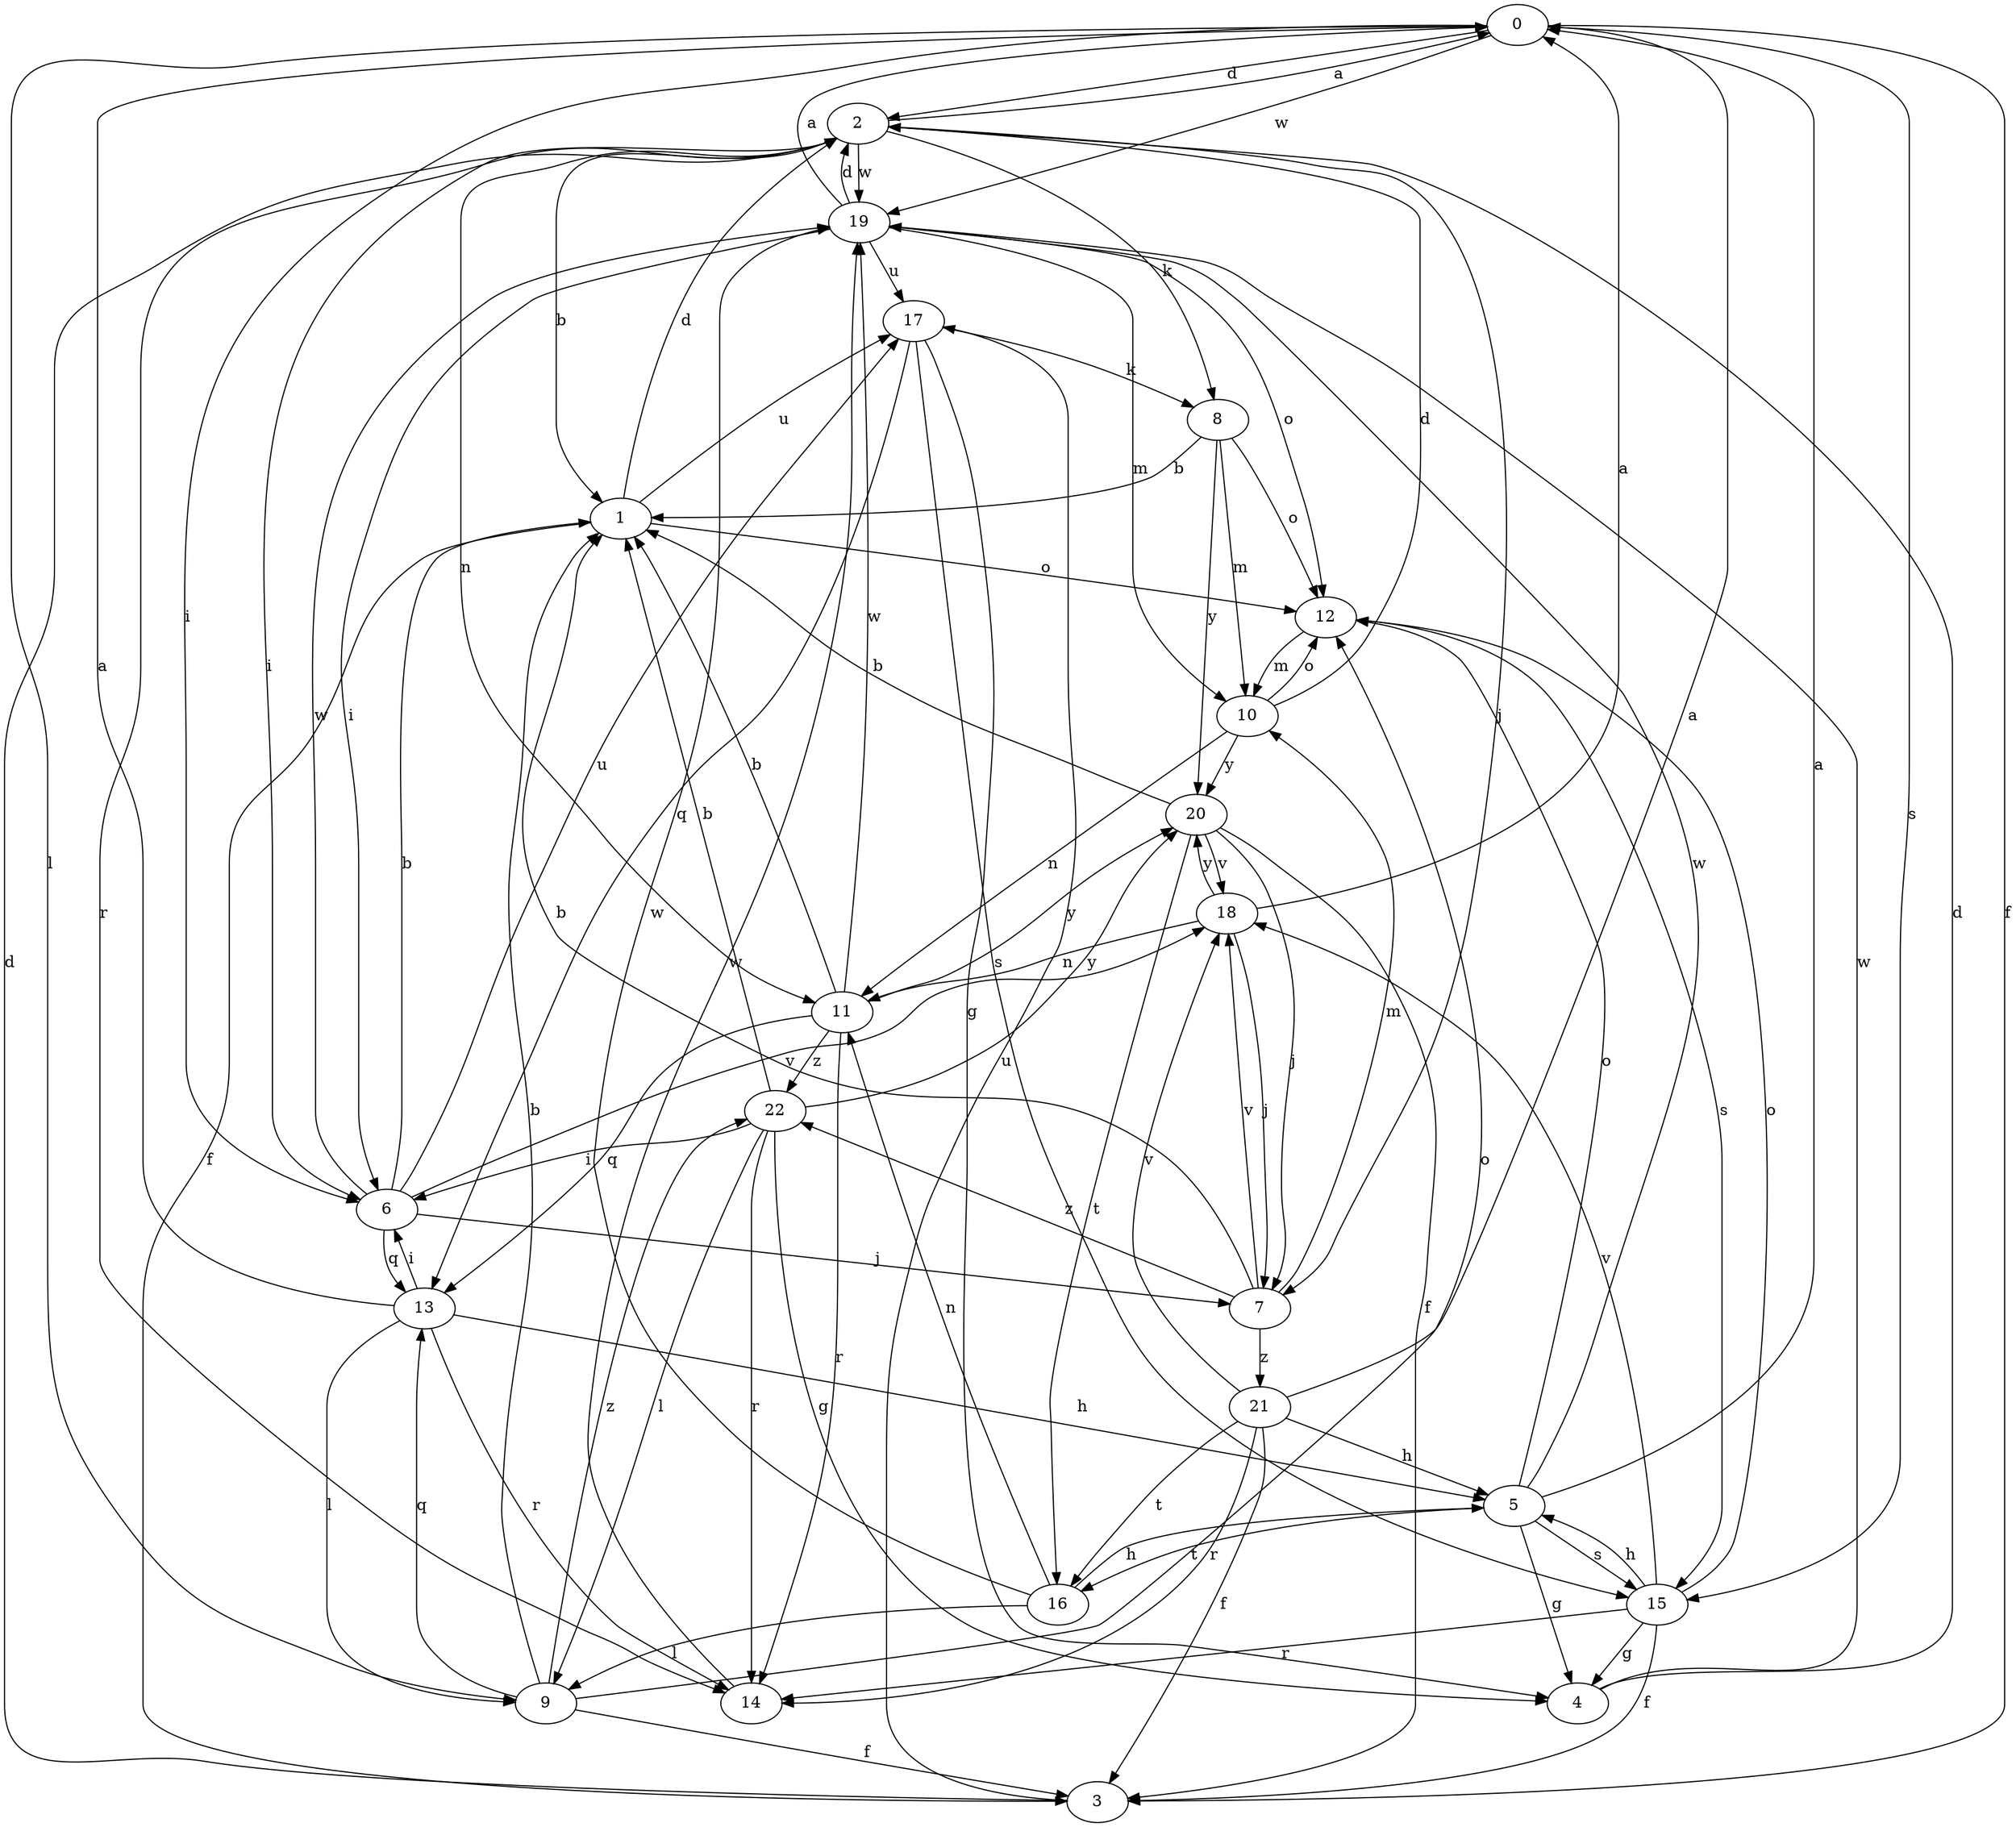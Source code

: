 strict digraph  {
0;
1;
2;
3;
4;
5;
6;
7;
8;
9;
10;
11;
12;
13;
14;
15;
16;
17;
18;
19;
20;
21;
22;
0 -> 2  [label=d];
0 -> 3  [label=f];
0 -> 6  [label=i];
0 -> 9  [label=l];
0 -> 15  [label=s];
0 -> 19  [label=w];
1 -> 2  [label=d];
1 -> 3  [label=f];
1 -> 12  [label=o];
1 -> 17  [label=u];
2 -> 0  [label=a];
2 -> 1  [label=b];
2 -> 6  [label=i];
2 -> 7  [label=j];
2 -> 8  [label=k];
2 -> 11  [label=n];
2 -> 14  [label=r];
2 -> 19  [label=w];
3 -> 2  [label=d];
3 -> 17  [label=u];
4 -> 2  [label=d];
4 -> 19  [label=w];
5 -> 0  [label=a];
5 -> 4  [label=g];
5 -> 12  [label=o];
5 -> 15  [label=s];
5 -> 16  [label=t];
5 -> 19  [label=w];
6 -> 1  [label=b];
6 -> 7  [label=j];
6 -> 13  [label=q];
6 -> 17  [label=u];
6 -> 18  [label=v];
6 -> 19  [label=w];
7 -> 1  [label=b];
7 -> 10  [label=m];
7 -> 18  [label=v];
7 -> 21  [label=z];
7 -> 22  [label=z];
8 -> 1  [label=b];
8 -> 10  [label=m];
8 -> 12  [label=o];
8 -> 20  [label=y];
9 -> 1  [label=b];
9 -> 3  [label=f];
9 -> 12  [label=o];
9 -> 13  [label=q];
9 -> 22  [label=z];
10 -> 2  [label=d];
10 -> 11  [label=n];
10 -> 12  [label=o];
10 -> 20  [label=y];
11 -> 1  [label=b];
11 -> 13  [label=q];
11 -> 14  [label=r];
11 -> 19  [label=w];
11 -> 20  [label=y];
11 -> 22  [label=z];
12 -> 10  [label=m];
12 -> 15  [label=s];
13 -> 0  [label=a];
13 -> 5  [label=h];
13 -> 6  [label=i];
13 -> 9  [label=l];
13 -> 14  [label=r];
14 -> 19  [label=w];
15 -> 3  [label=f];
15 -> 4  [label=g];
15 -> 5  [label=h];
15 -> 12  [label=o];
15 -> 14  [label=r];
15 -> 18  [label=v];
16 -> 5  [label=h];
16 -> 9  [label=l];
16 -> 11  [label=n];
16 -> 19  [label=w];
17 -> 4  [label=g];
17 -> 8  [label=k];
17 -> 13  [label=q];
17 -> 15  [label=s];
18 -> 0  [label=a];
18 -> 7  [label=j];
18 -> 11  [label=n];
18 -> 20  [label=y];
19 -> 0  [label=a];
19 -> 2  [label=d];
19 -> 6  [label=i];
19 -> 10  [label=m];
19 -> 12  [label=o];
19 -> 17  [label=u];
20 -> 1  [label=b];
20 -> 3  [label=f];
20 -> 7  [label=j];
20 -> 16  [label=t];
20 -> 18  [label=v];
21 -> 0  [label=a];
21 -> 3  [label=f];
21 -> 5  [label=h];
21 -> 14  [label=r];
21 -> 16  [label=t];
21 -> 18  [label=v];
22 -> 1  [label=b];
22 -> 4  [label=g];
22 -> 6  [label=i];
22 -> 9  [label=l];
22 -> 14  [label=r];
22 -> 20  [label=y];
}

